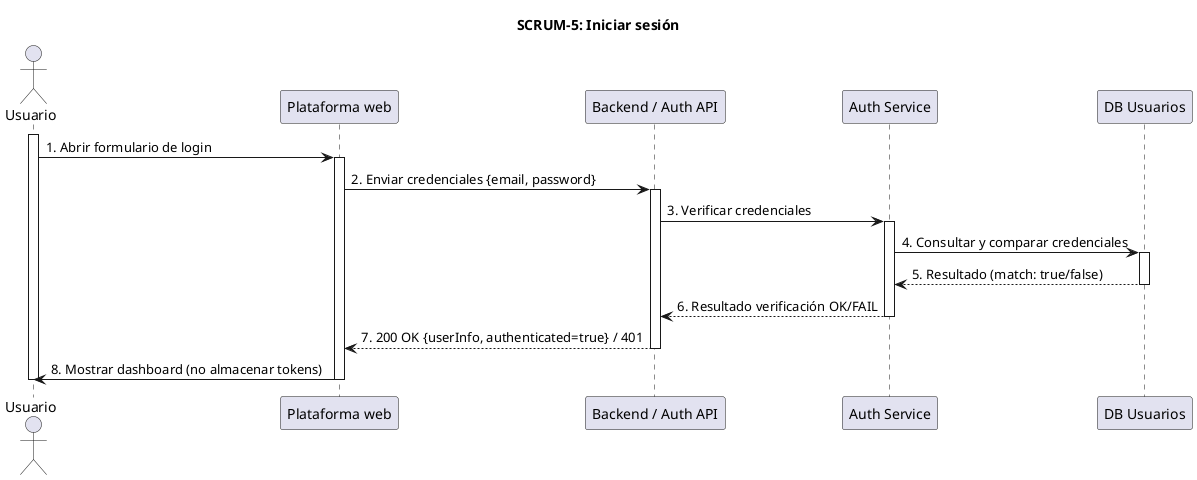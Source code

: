 @startuml SCRUM-5_IniciarSesion
title SCRUM-5: Iniciar sesión

actor Usuario
participant "Plataforma web" as Frontend
participant "Backend / Auth API" as Backend
participant "Auth Service" as AuthService
participant "DB Usuarios" as DB

activate Usuario
Usuario -> Frontend: 1. Abrir formulario de login
activate Frontend
Frontend -> Backend: 2. Enviar credenciales {email, password}
activate Backend
Backend -> AuthService: 3. Verificar credenciales
activate AuthService
AuthService -> DB: 4. Consultar y comparar credenciales
activate DB
DB --> AuthService: 5. Resultado (match: true/false)
deactivate DB
AuthService --> Backend: 6. Resultado verificación OK/FAIL
deactivate AuthService
Backend --> Frontend: 7. 200 OK {userInfo, authenticated=true} / 401
deactivate Backend
Frontend -> Usuario: 8. Mostrar dashboard (no almacenar tokens)
deactivate Frontend
deactivate Usuario
@enduml
